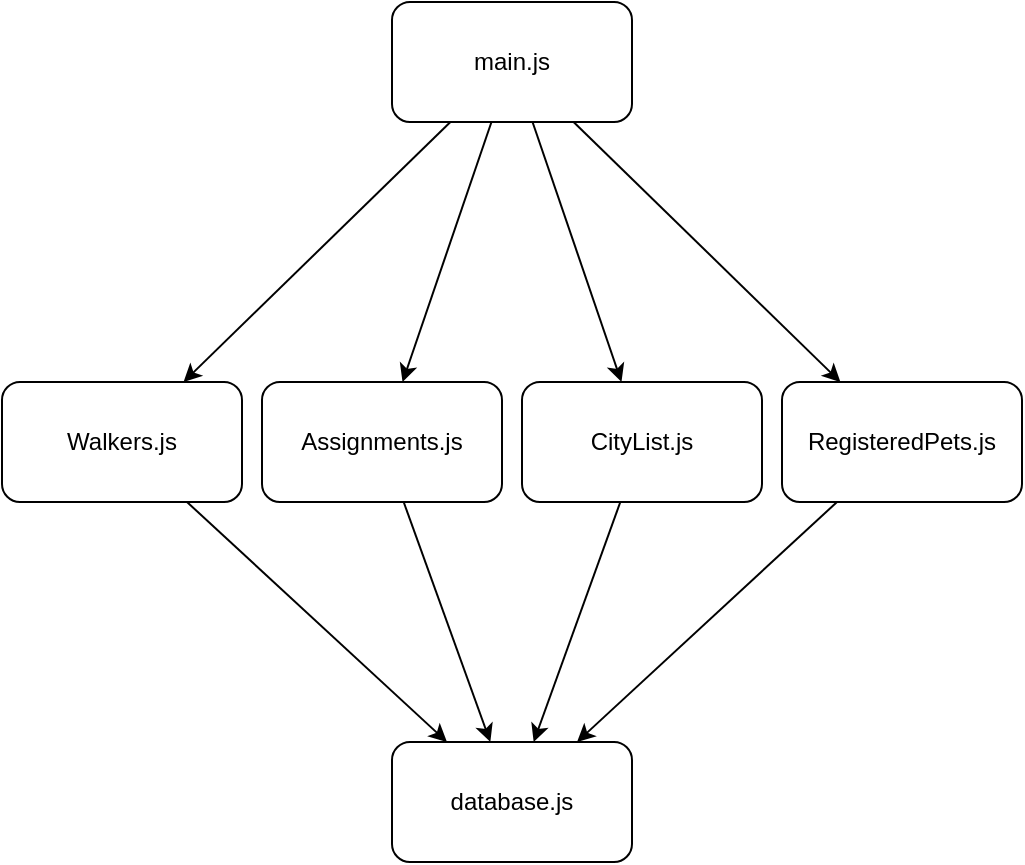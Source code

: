 <mxfile>
    <diagram id="2eKmr4pplwINe6gR1bwh" name="dependency-graph.drawio">
        <mxGraphModel dx="2804" dy="882" grid="1" gridSize="10" guides="1" tooltips="1" connect="1" arrows="1" fold="1" page="1" pageScale="1" pageWidth="850" pageHeight="1100" background="none" math="0" shadow="0">
            <root>
                <mxCell id="0"/>
                <mxCell id="1" parent="0"/>
                <mxCell id="4" value="Walkers.js" style="rounded=1;whiteSpace=wrap;html=1;" vertex="1" parent="1">
                    <mxGeometry x="110" y="310" width="120" height="60" as="geometry"/>
                </mxCell>
                <mxCell id="5" value="RegisteredPets.js" style="rounded=1;whiteSpace=wrap;html=1;" vertex="1" parent="1">
                    <mxGeometry x="500" y="310" width="120" height="60" as="geometry"/>
                </mxCell>
                <mxCell id="26" value="" style="edgeStyle=none;html=1;" edge="1" parent="1" source="6" target="9">
                    <mxGeometry relative="1" as="geometry"/>
                </mxCell>
                <mxCell id="27" value="" style="edgeStyle=none;html=1;" edge="1" parent="1" source="6" target="8">
                    <mxGeometry relative="1" as="geometry"/>
                </mxCell>
                <mxCell id="28" value="" style="edgeStyle=none;html=1;" edge="1" parent="1" source="6" target="5">
                    <mxGeometry relative="1" as="geometry"/>
                </mxCell>
                <mxCell id="29" value="" style="edgeStyle=none;rounded=1;html=1;" edge="1" parent="1" source="6" target="4">
                    <mxGeometry relative="1" as="geometry"/>
                </mxCell>
                <mxCell id="6" value="main.js" style="rounded=1;whiteSpace=wrap;html=1;" vertex="1" parent="1">
                    <mxGeometry x="305" y="120" width="120" height="60" as="geometry"/>
                </mxCell>
                <mxCell id="23" value="" style="edgeStyle=none;html=1;" edge="1" parent="1" source="9" target="7">
                    <mxGeometry relative="1" as="geometry"/>
                </mxCell>
                <mxCell id="24" value="" style="edgeStyle=none;html=1;" edge="1" parent="1" source="8" target="7">
                    <mxGeometry relative="1" as="geometry"/>
                </mxCell>
                <mxCell id="25" value="" style="edgeStyle=none;html=1;" edge="1" parent="1" source="5" target="7">
                    <mxGeometry relative="1" as="geometry"/>
                </mxCell>
                <mxCell id="30" value="" style="edgeStyle=none;rounded=1;html=1;" edge="1" parent="1" source="4" target="7">
                    <mxGeometry relative="1" as="geometry"/>
                </mxCell>
                <mxCell id="7" value="database.js" style="rounded=1;whiteSpace=wrap;html=1;" vertex="1" parent="1">
                    <mxGeometry x="305" y="490" width="120" height="60" as="geometry"/>
                </mxCell>
                <mxCell id="8" value="CityList.js" style="rounded=1;whiteSpace=wrap;html=1;" vertex="1" parent="1">
                    <mxGeometry x="370" y="310" width="120" height="60" as="geometry"/>
                </mxCell>
                <mxCell id="9" value="Assignments.js" style="rounded=1;whiteSpace=wrap;html=1;" vertex="1" parent="1">
                    <mxGeometry x="240" y="310" width="120" height="60" as="geometry"/>
                </mxCell>
            </root>
        </mxGraphModel>
    </diagram>
</mxfile>